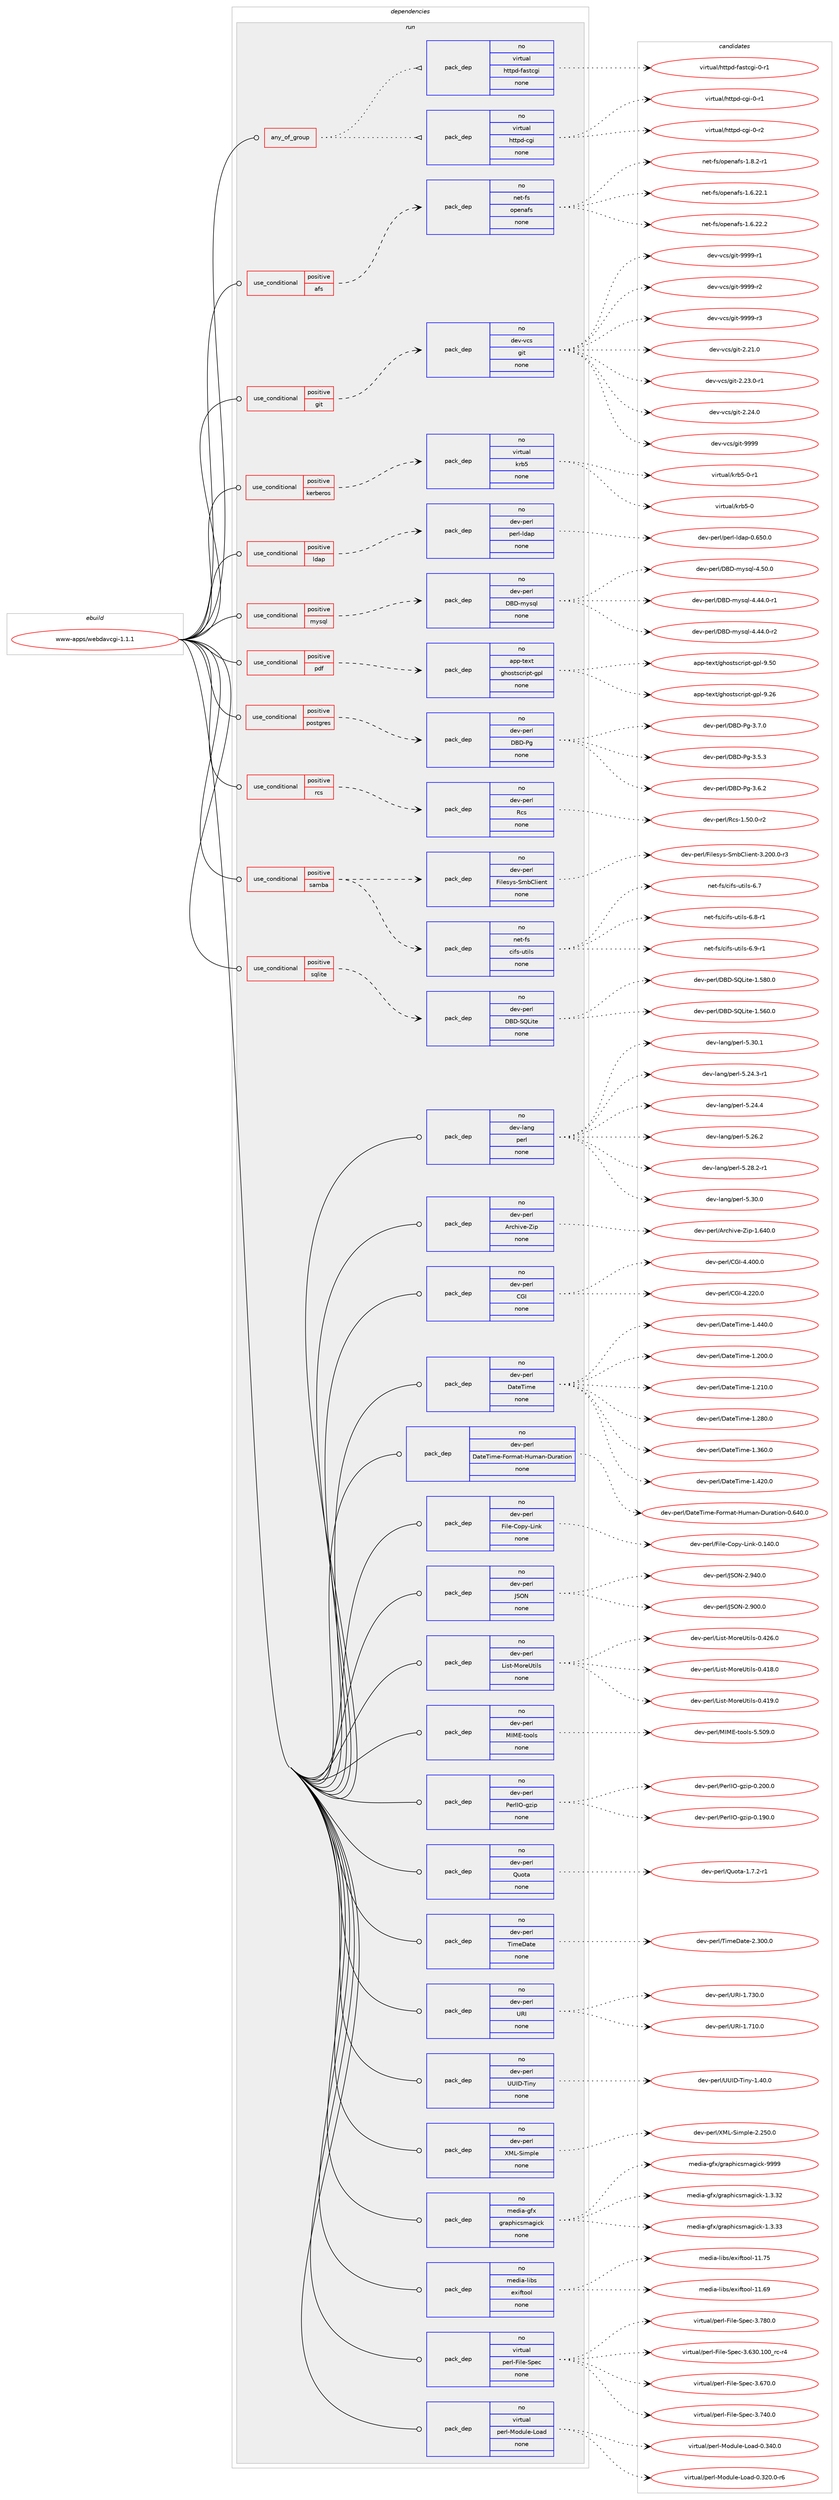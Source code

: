digraph prolog {

# *************
# Graph options
# *************

newrank=true;
concentrate=true;
compound=true;
graph [rankdir=LR,fontname=Helvetica,fontsize=10,ranksep=1.5];#, ranksep=2.5, nodesep=0.2];
edge  [arrowhead=vee];
node  [fontname=Helvetica,fontsize=10];

# **********
# The ebuild
# **********

subgraph cluster_leftcol {
color=gray;
rank=same;
label=<<i>ebuild</i>>;
id [label="www-apps/webdavcgi-1.1.1", color=red, width=4, href="../www-apps/webdavcgi-1.1.1.svg"];
}

# ****************
# The dependencies
# ****************

subgraph cluster_midcol {
color=gray;
label=<<i>dependencies</i>>;
subgraph cluster_compile {
fillcolor="#eeeeee";
style=filled;
label=<<i>compile</i>>;
}
subgraph cluster_compileandrun {
fillcolor="#eeeeee";
style=filled;
label=<<i>compile and run</i>>;
}
subgraph cluster_run {
fillcolor="#eeeeee";
style=filled;
label=<<i>run</i>>;
subgraph any15744 {
dependency906574 [label=<<TABLE BORDER="0" CELLBORDER="1" CELLSPACING="0" CELLPADDING="4"><TR><TD CELLPADDING="10">any_of_group</TD></TR></TABLE>>, shape=none, color=red];subgraph pack672969 {
dependency906575 [label=<<TABLE BORDER="0" CELLBORDER="1" CELLSPACING="0" CELLPADDING="4" WIDTH="220"><TR><TD ROWSPAN="6" CELLPADDING="30">pack_dep</TD></TR><TR><TD WIDTH="110">no</TD></TR><TR><TD>virtual</TD></TR><TR><TD>httpd-cgi</TD></TR><TR><TD>none</TD></TR><TR><TD></TD></TR></TABLE>>, shape=none, color=blue];
}
dependency906574:e -> dependency906575:w [weight=20,style="dotted",arrowhead="oinv"];
subgraph pack672970 {
dependency906576 [label=<<TABLE BORDER="0" CELLBORDER="1" CELLSPACING="0" CELLPADDING="4" WIDTH="220"><TR><TD ROWSPAN="6" CELLPADDING="30">pack_dep</TD></TR><TR><TD WIDTH="110">no</TD></TR><TR><TD>virtual</TD></TR><TR><TD>httpd-fastcgi</TD></TR><TR><TD>none</TD></TR><TR><TD></TD></TR></TABLE>>, shape=none, color=blue];
}
dependency906574:e -> dependency906576:w [weight=20,style="dotted",arrowhead="oinv"];
}
id:e -> dependency906574:w [weight=20,style="solid",arrowhead="odot"];
subgraph cond217293 {
dependency906577 [label=<<TABLE BORDER="0" CELLBORDER="1" CELLSPACING="0" CELLPADDING="4"><TR><TD ROWSPAN="3" CELLPADDING="10">use_conditional</TD></TR><TR><TD>positive</TD></TR><TR><TD>afs</TD></TR></TABLE>>, shape=none, color=red];
subgraph pack672971 {
dependency906578 [label=<<TABLE BORDER="0" CELLBORDER="1" CELLSPACING="0" CELLPADDING="4" WIDTH="220"><TR><TD ROWSPAN="6" CELLPADDING="30">pack_dep</TD></TR><TR><TD WIDTH="110">no</TD></TR><TR><TD>net-fs</TD></TR><TR><TD>openafs</TD></TR><TR><TD>none</TD></TR><TR><TD></TD></TR></TABLE>>, shape=none, color=blue];
}
dependency906577:e -> dependency906578:w [weight=20,style="dashed",arrowhead="vee"];
}
id:e -> dependency906577:w [weight=20,style="solid",arrowhead="odot"];
subgraph cond217294 {
dependency906579 [label=<<TABLE BORDER="0" CELLBORDER="1" CELLSPACING="0" CELLPADDING="4"><TR><TD ROWSPAN="3" CELLPADDING="10">use_conditional</TD></TR><TR><TD>positive</TD></TR><TR><TD>git</TD></TR></TABLE>>, shape=none, color=red];
subgraph pack672972 {
dependency906580 [label=<<TABLE BORDER="0" CELLBORDER="1" CELLSPACING="0" CELLPADDING="4" WIDTH="220"><TR><TD ROWSPAN="6" CELLPADDING="30">pack_dep</TD></TR><TR><TD WIDTH="110">no</TD></TR><TR><TD>dev-vcs</TD></TR><TR><TD>git</TD></TR><TR><TD>none</TD></TR><TR><TD></TD></TR></TABLE>>, shape=none, color=blue];
}
dependency906579:e -> dependency906580:w [weight=20,style="dashed",arrowhead="vee"];
}
id:e -> dependency906579:w [weight=20,style="solid",arrowhead="odot"];
subgraph cond217295 {
dependency906581 [label=<<TABLE BORDER="0" CELLBORDER="1" CELLSPACING="0" CELLPADDING="4"><TR><TD ROWSPAN="3" CELLPADDING="10">use_conditional</TD></TR><TR><TD>positive</TD></TR><TR><TD>kerberos</TD></TR></TABLE>>, shape=none, color=red];
subgraph pack672973 {
dependency906582 [label=<<TABLE BORDER="0" CELLBORDER="1" CELLSPACING="0" CELLPADDING="4" WIDTH="220"><TR><TD ROWSPAN="6" CELLPADDING="30">pack_dep</TD></TR><TR><TD WIDTH="110">no</TD></TR><TR><TD>virtual</TD></TR><TR><TD>krb5</TD></TR><TR><TD>none</TD></TR><TR><TD></TD></TR></TABLE>>, shape=none, color=blue];
}
dependency906581:e -> dependency906582:w [weight=20,style="dashed",arrowhead="vee"];
}
id:e -> dependency906581:w [weight=20,style="solid",arrowhead="odot"];
subgraph cond217296 {
dependency906583 [label=<<TABLE BORDER="0" CELLBORDER="1" CELLSPACING="0" CELLPADDING="4"><TR><TD ROWSPAN="3" CELLPADDING="10">use_conditional</TD></TR><TR><TD>positive</TD></TR><TR><TD>ldap</TD></TR></TABLE>>, shape=none, color=red];
subgraph pack672974 {
dependency906584 [label=<<TABLE BORDER="0" CELLBORDER="1" CELLSPACING="0" CELLPADDING="4" WIDTH="220"><TR><TD ROWSPAN="6" CELLPADDING="30">pack_dep</TD></TR><TR><TD WIDTH="110">no</TD></TR><TR><TD>dev-perl</TD></TR><TR><TD>perl-ldap</TD></TR><TR><TD>none</TD></TR><TR><TD></TD></TR></TABLE>>, shape=none, color=blue];
}
dependency906583:e -> dependency906584:w [weight=20,style="dashed",arrowhead="vee"];
}
id:e -> dependency906583:w [weight=20,style="solid",arrowhead="odot"];
subgraph cond217297 {
dependency906585 [label=<<TABLE BORDER="0" CELLBORDER="1" CELLSPACING="0" CELLPADDING="4"><TR><TD ROWSPAN="3" CELLPADDING="10">use_conditional</TD></TR><TR><TD>positive</TD></TR><TR><TD>mysql</TD></TR></TABLE>>, shape=none, color=red];
subgraph pack672975 {
dependency906586 [label=<<TABLE BORDER="0" CELLBORDER="1" CELLSPACING="0" CELLPADDING="4" WIDTH="220"><TR><TD ROWSPAN="6" CELLPADDING="30">pack_dep</TD></TR><TR><TD WIDTH="110">no</TD></TR><TR><TD>dev-perl</TD></TR><TR><TD>DBD-mysql</TD></TR><TR><TD>none</TD></TR><TR><TD></TD></TR></TABLE>>, shape=none, color=blue];
}
dependency906585:e -> dependency906586:w [weight=20,style="dashed",arrowhead="vee"];
}
id:e -> dependency906585:w [weight=20,style="solid",arrowhead="odot"];
subgraph cond217298 {
dependency906587 [label=<<TABLE BORDER="0" CELLBORDER="1" CELLSPACING="0" CELLPADDING="4"><TR><TD ROWSPAN="3" CELLPADDING="10">use_conditional</TD></TR><TR><TD>positive</TD></TR><TR><TD>pdf</TD></TR></TABLE>>, shape=none, color=red];
subgraph pack672976 {
dependency906588 [label=<<TABLE BORDER="0" CELLBORDER="1" CELLSPACING="0" CELLPADDING="4" WIDTH="220"><TR><TD ROWSPAN="6" CELLPADDING="30">pack_dep</TD></TR><TR><TD WIDTH="110">no</TD></TR><TR><TD>app-text</TD></TR><TR><TD>ghostscript-gpl</TD></TR><TR><TD>none</TD></TR><TR><TD></TD></TR></TABLE>>, shape=none, color=blue];
}
dependency906587:e -> dependency906588:w [weight=20,style="dashed",arrowhead="vee"];
}
id:e -> dependency906587:w [weight=20,style="solid",arrowhead="odot"];
subgraph cond217299 {
dependency906589 [label=<<TABLE BORDER="0" CELLBORDER="1" CELLSPACING="0" CELLPADDING="4"><TR><TD ROWSPAN="3" CELLPADDING="10">use_conditional</TD></TR><TR><TD>positive</TD></TR><TR><TD>postgres</TD></TR></TABLE>>, shape=none, color=red];
subgraph pack672977 {
dependency906590 [label=<<TABLE BORDER="0" CELLBORDER="1" CELLSPACING="0" CELLPADDING="4" WIDTH="220"><TR><TD ROWSPAN="6" CELLPADDING="30">pack_dep</TD></TR><TR><TD WIDTH="110">no</TD></TR><TR><TD>dev-perl</TD></TR><TR><TD>DBD-Pg</TD></TR><TR><TD>none</TD></TR><TR><TD></TD></TR></TABLE>>, shape=none, color=blue];
}
dependency906589:e -> dependency906590:w [weight=20,style="dashed",arrowhead="vee"];
}
id:e -> dependency906589:w [weight=20,style="solid",arrowhead="odot"];
subgraph cond217300 {
dependency906591 [label=<<TABLE BORDER="0" CELLBORDER="1" CELLSPACING="0" CELLPADDING="4"><TR><TD ROWSPAN="3" CELLPADDING="10">use_conditional</TD></TR><TR><TD>positive</TD></TR><TR><TD>rcs</TD></TR></TABLE>>, shape=none, color=red];
subgraph pack672978 {
dependency906592 [label=<<TABLE BORDER="0" CELLBORDER="1" CELLSPACING="0" CELLPADDING="4" WIDTH="220"><TR><TD ROWSPAN="6" CELLPADDING="30">pack_dep</TD></TR><TR><TD WIDTH="110">no</TD></TR><TR><TD>dev-perl</TD></TR><TR><TD>Rcs</TD></TR><TR><TD>none</TD></TR><TR><TD></TD></TR></TABLE>>, shape=none, color=blue];
}
dependency906591:e -> dependency906592:w [weight=20,style="dashed",arrowhead="vee"];
}
id:e -> dependency906591:w [weight=20,style="solid",arrowhead="odot"];
subgraph cond217301 {
dependency906593 [label=<<TABLE BORDER="0" CELLBORDER="1" CELLSPACING="0" CELLPADDING="4"><TR><TD ROWSPAN="3" CELLPADDING="10">use_conditional</TD></TR><TR><TD>positive</TD></TR><TR><TD>samba</TD></TR></TABLE>>, shape=none, color=red];
subgraph pack672979 {
dependency906594 [label=<<TABLE BORDER="0" CELLBORDER="1" CELLSPACING="0" CELLPADDING="4" WIDTH="220"><TR><TD ROWSPAN="6" CELLPADDING="30">pack_dep</TD></TR><TR><TD WIDTH="110">no</TD></TR><TR><TD>net-fs</TD></TR><TR><TD>cifs-utils</TD></TR><TR><TD>none</TD></TR><TR><TD></TD></TR></TABLE>>, shape=none, color=blue];
}
dependency906593:e -> dependency906594:w [weight=20,style="dashed",arrowhead="vee"];
subgraph pack672980 {
dependency906595 [label=<<TABLE BORDER="0" CELLBORDER="1" CELLSPACING="0" CELLPADDING="4" WIDTH="220"><TR><TD ROWSPAN="6" CELLPADDING="30">pack_dep</TD></TR><TR><TD WIDTH="110">no</TD></TR><TR><TD>dev-perl</TD></TR><TR><TD>Filesys-SmbClient</TD></TR><TR><TD>none</TD></TR><TR><TD></TD></TR></TABLE>>, shape=none, color=blue];
}
dependency906593:e -> dependency906595:w [weight=20,style="dashed",arrowhead="vee"];
}
id:e -> dependency906593:w [weight=20,style="solid",arrowhead="odot"];
subgraph cond217302 {
dependency906596 [label=<<TABLE BORDER="0" CELLBORDER="1" CELLSPACING="0" CELLPADDING="4"><TR><TD ROWSPAN="3" CELLPADDING="10">use_conditional</TD></TR><TR><TD>positive</TD></TR><TR><TD>sqlite</TD></TR></TABLE>>, shape=none, color=red];
subgraph pack672981 {
dependency906597 [label=<<TABLE BORDER="0" CELLBORDER="1" CELLSPACING="0" CELLPADDING="4" WIDTH="220"><TR><TD ROWSPAN="6" CELLPADDING="30">pack_dep</TD></TR><TR><TD WIDTH="110">no</TD></TR><TR><TD>dev-perl</TD></TR><TR><TD>DBD-SQLite</TD></TR><TR><TD>none</TD></TR><TR><TD></TD></TR></TABLE>>, shape=none, color=blue];
}
dependency906596:e -> dependency906597:w [weight=20,style="dashed",arrowhead="vee"];
}
id:e -> dependency906596:w [weight=20,style="solid",arrowhead="odot"];
subgraph pack672982 {
dependency906598 [label=<<TABLE BORDER="0" CELLBORDER="1" CELLSPACING="0" CELLPADDING="4" WIDTH="220"><TR><TD ROWSPAN="6" CELLPADDING="30">pack_dep</TD></TR><TR><TD WIDTH="110">no</TD></TR><TR><TD>dev-lang</TD></TR><TR><TD>perl</TD></TR><TR><TD>none</TD></TR><TR><TD></TD></TR></TABLE>>, shape=none, color=blue];
}
id:e -> dependency906598:w [weight=20,style="solid",arrowhead="odot"];
subgraph pack672983 {
dependency906599 [label=<<TABLE BORDER="0" CELLBORDER="1" CELLSPACING="0" CELLPADDING="4" WIDTH="220"><TR><TD ROWSPAN="6" CELLPADDING="30">pack_dep</TD></TR><TR><TD WIDTH="110">no</TD></TR><TR><TD>dev-perl</TD></TR><TR><TD>Archive-Zip</TD></TR><TR><TD>none</TD></TR><TR><TD></TD></TR></TABLE>>, shape=none, color=blue];
}
id:e -> dependency906599:w [weight=20,style="solid",arrowhead="odot"];
subgraph pack672984 {
dependency906600 [label=<<TABLE BORDER="0" CELLBORDER="1" CELLSPACING="0" CELLPADDING="4" WIDTH="220"><TR><TD ROWSPAN="6" CELLPADDING="30">pack_dep</TD></TR><TR><TD WIDTH="110">no</TD></TR><TR><TD>dev-perl</TD></TR><TR><TD>CGI</TD></TR><TR><TD>none</TD></TR><TR><TD></TD></TR></TABLE>>, shape=none, color=blue];
}
id:e -> dependency906600:w [weight=20,style="solid",arrowhead="odot"];
subgraph pack672985 {
dependency906601 [label=<<TABLE BORDER="0" CELLBORDER="1" CELLSPACING="0" CELLPADDING="4" WIDTH="220"><TR><TD ROWSPAN="6" CELLPADDING="30">pack_dep</TD></TR><TR><TD WIDTH="110">no</TD></TR><TR><TD>dev-perl</TD></TR><TR><TD>DateTime</TD></TR><TR><TD>none</TD></TR><TR><TD></TD></TR></TABLE>>, shape=none, color=blue];
}
id:e -> dependency906601:w [weight=20,style="solid",arrowhead="odot"];
subgraph pack672986 {
dependency906602 [label=<<TABLE BORDER="0" CELLBORDER="1" CELLSPACING="0" CELLPADDING="4" WIDTH="220"><TR><TD ROWSPAN="6" CELLPADDING="30">pack_dep</TD></TR><TR><TD WIDTH="110">no</TD></TR><TR><TD>dev-perl</TD></TR><TR><TD>DateTime-Format-Human-Duration</TD></TR><TR><TD>none</TD></TR><TR><TD></TD></TR></TABLE>>, shape=none, color=blue];
}
id:e -> dependency906602:w [weight=20,style="solid",arrowhead="odot"];
subgraph pack672987 {
dependency906603 [label=<<TABLE BORDER="0" CELLBORDER="1" CELLSPACING="0" CELLPADDING="4" WIDTH="220"><TR><TD ROWSPAN="6" CELLPADDING="30">pack_dep</TD></TR><TR><TD WIDTH="110">no</TD></TR><TR><TD>dev-perl</TD></TR><TR><TD>File-Copy-Link</TD></TR><TR><TD>none</TD></TR><TR><TD></TD></TR></TABLE>>, shape=none, color=blue];
}
id:e -> dependency906603:w [weight=20,style="solid",arrowhead="odot"];
subgraph pack672988 {
dependency906604 [label=<<TABLE BORDER="0" CELLBORDER="1" CELLSPACING="0" CELLPADDING="4" WIDTH="220"><TR><TD ROWSPAN="6" CELLPADDING="30">pack_dep</TD></TR><TR><TD WIDTH="110">no</TD></TR><TR><TD>dev-perl</TD></TR><TR><TD>JSON</TD></TR><TR><TD>none</TD></TR><TR><TD></TD></TR></TABLE>>, shape=none, color=blue];
}
id:e -> dependency906604:w [weight=20,style="solid",arrowhead="odot"];
subgraph pack672989 {
dependency906605 [label=<<TABLE BORDER="0" CELLBORDER="1" CELLSPACING="0" CELLPADDING="4" WIDTH="220"><TR><TD ROWSPAN="6" CELLPADDING="30">pack_dep</TD></TR><TR><TD WIDTH="110">no</TD></TR><TR><TD>dev-perl</TD></TR><TR><TD>List-MoreUtils</TD></TR><TR><TD>none</TD></TR><TR><TD></TD></TR></TABLE>>, shape=none, color=blue];
}
id:e -> dependency906605:w [weight=20,style="solid",arrowhead="odot"];
subgraph pack672990 {
dependency906606 [label=<<TABLE BORDER="0" CELLBORDER="1" CELLSPACING="0" CELLPADDING="4" WIDTH="220"><TR><TD ROWSPAN="6" CELLPADDING="30">pack_dep</TD></TR><TR><TD WIDTH="110">no</TD></TR><TR><TD>dev-perl</TD></TR><TR><TD>MIME-tools</TD></TR><TR><TD>none</TD></TR><TR><TD></TD></TR></TABLE>>, shape=none, color=blue];
}
id:e -> dependency906606:w [weight=20,style="solid",arrowhead="odot"];
subgraph pack672991 {
dependency906607 [label=<<TABLE BORDER="0" CELLBORDER="1" CELLSPACING="0" CELLPADDING="4" WIDTH="220"><TR><TD ROWSPAN="6" CELLPADDING="30">pack_dep</TD></TR><TR><TD WIDTH="110">no</TD></TR><TR><TD>dev-perl</TD></TR><TR><TD>PerlIO-gzip</TD></TR><TR><TD>none</TD></TR><TR><TD></TD></TR></TABLE>>, shape=none, color=blue];
}
id:e -> dependency906607:w [weight=20,style="solid",arrowhead="odot"];
subgraph pack672992 {
dependency906608 [label=<<TABLE BORDER="0" CELLBORDER="1" CELLSPACING="0" CELLPADDING="4" WIDTH="220"><TR><TD ROWSPAN="6" CELLPADDING="30">pack_dep</TD></TR><TR><TD WIDTH="110">no</TD></TR><TR><TD>dev-perl</TD></TR><TR><TD>Quota</TD></TR><TR><TD>none</TD></TR><TR><TD></TD></TR></TABLE>>, shape=none, color=blue];
}
id:e -> dependency906608:w [weight=20,style="solid",arrowhead="odot"];
subgraph pack672993 {
dependency906609 [label=<<TABLE BORDER="0" CELLBORDER="1" CELLSPACING="0" CELLPADDING="4" WIDTH="220"><TR><TD ROWSPAN="6" CELLPADDING="30">pack_dep</TD></TR><TR><TD WIDTH="110">no</TD></TR><TR><TD>dev-perl</TD></TR><TR><TD>TimeDate</TD></TR><TR><TD>none</TD></TR><TR><TD></TD></TR></TABLE>>, shape=none, color=blue];
}
id:e -> dependency906609:w [weight=20,style="solid",arrowhead="odot"];
subgraph pack672994 {
dependency906610 [label=<<TABLE BORDER="0" CELLBORDER="1" CELLSPACING="0" CELLPADDING="4" WIDTH="220"><TR><TD ROWSPAN="6" CELLPADDING="30">pack_dep</TD></TR><TR><TD WIDTH="110">no</TD></TR><TR><TD>dev-perl</TD></TR><TR><TD>URI</TD></TR><TR><TD>none</TD></TR><TR><TD></TD></TR></TABLE>>, shape=none, color=blue];
}
id:e -> dependency906610:w [weight=20,style="solid",arrowhead="odot"];
subgraph pack672995 {
dependency906611 [label=<<TABLE BORDER="0" CELLBORDER="1" CELLSPACING="0" CELLPADDING="4" WIDTH="220"><TR><TD ROWSPAN="6" CELLPADDING="30">pack_dep</TD></TR><TR><TD WIDTH="110">no</TD></TR><TR><TD>dev-perl</TD></TR><TR><TD>UUID-Tiny</TD></TR><TR><TD>none</TD></TR><TR><TD></TD></TR></TABLE>>, shape=none, color=blue];
}
id:e -> dependency906611:w [weight=20,style="solid",arrowhead="odot"];
subgraph pack672996 {
dependency906612 [label=<<TABLE BORDER="0" CELLBORDER="1" CELLSPACING="0" CELLPADDING="4" WIDTH="220"><TR><TD ROWSPAN="6" CELLPADDING="30">pack_dep</TD></TR><TR><TD WIDTH="110">no</TD></TR><TR><TD>dev-perl</TD></TR><TR><TD>XML-Simple</TD></TR><TR><TD>none</TD></TR><TR><TD></TD></TR></TABLE>>, shape=none, color=blue];
}
id:e -> dependency906612:w [weight=20,style="solid",arrowhead="odot"];
subgraph pack672997 {
dependency906613 [label=<<TABLE BORDER="0" CELLBORDER="1" CELLSPACING="0" CELLPADDING="4" WIDTH="220"><TR><TD ROWSPAN="6" CELLPADDING="30">pack_dep</TD></TR><TR><TD WIDTH="110">no</TD></TR><TR><TD>media-gfx</TD></TR><TR><TD>graphicsmagick</TD></TR><TR><TD>none</TD></TR><TR><TD></TD></TR></TABLE>>, shape=none, color=blue];
}
id:e -> dependency906613:w [weight=20,style="solid",arrowhead="odot"];
subgraph pack672998 {
dependency906614 [label=<<TABLE BORDER="0" CELLBORDER="1" CELLSPACING="0" CELLPADDING="4" WIDTH="220"><TR><TD ROWSPAN="6" CELLPADDING="30">pack_dep</TD></TR><TR><TD WIDTH="110">no</TD></TR><TR><TD>media-libs</TD></TR><TR><TD>exiftool</TD></TR><TR><TD>none</TD></TR><TR><TD></TD></TR></TABLE>>, shape=none, color=blue];
}
id:e -> dependency906614:w [weight=20,style="solid",arrowhead="odot"];
subgraph pack672999 {
dependency906615 [label=<<TABLE BORDER="0" CELLBORDER="1" CELLSPACING="0" CELLPADDING="4" WIDTH="220"><TR><TD ROWSPAN="6" CELLPADDING="30">pack_dep</TD></TR><TR><TD WIDTH="110">no</TD></TR><TR><TD>virtual</TD></TR><TR><TD>perl-File-Spec</TD></TR><TR><TD>none</TD></TR><TR><TD></TD></TR></TABLE>>, shape=none, color=blue];
}
id:e -> dependency906615:w [weight=20,style="solid",arrowhead="odot"];
subgraph pack673000 {
dependency906616 [label=<<TABLE BORDER="0" CELLBORDER="1" CELLSPACING="0" CELLPADDING="4" WIDTH="220"><TR><TD ROWSPAN="6" CELLPADDING="30">pack_dep</TD></TR><TR><TD WIDTH="110">no</TD></TR><TR><TD>virtual</TD></TR><TR><TD>perl-Module-Load</TD></TR><TR><TD>none</TD></TR><TR><TD></TD></TR></TABLE>>, shape=none, color=blue];
}
id:e -> dependency906616:w [weight=20,style="solid",arrowhead="odot"];
}
}

# **************
# The candidates
# **************

subgraph cluster_choices {
rank=same;
color=gray;
label=<<i>candidates</i>>;

subgraph choice672969 {
color=black;
nodesep=1;
choice1181051141161179710847104116116112100459910310545484511449 [label="virtual/httpd-cgi-0-r1", color=red, width=4,href="../virtual/httpd-cgi-0-r1.svg"];
choice1181051141161179710847104116116112100459910310545484511450 [label="virtual/httpd-cgi-0-r2", color=red, width=4,href="../virtual/httpd-cgi-0-r2.svg"];
dependency906575:e -> choice1181051141161179710847104116116112100459910310545484511449:w [style=dotted,weight="100"];
dependency906575:e -> choice1181051141161179710847104116116112100459910310545484511450:w [style=dotted,weight="100"];
}
subgraph choice672970 {
color=black;
nodesep=1;
choice118105114116117971084710411611611210045102971151169910310545484511449 [label="virtual/httpd-fastcgi-0-r1", color=red, width=4,href="../virtual/httpd-fastcgi-0-r1.svg"];
dependency906576:e -> choice118105114116117971084710411611611210045102971151169910310545484511449:w [style=dotted,weight="100"];
}
subgraph choice672971 {
color=black;
nodesep=1;
choice110101116451021154711111210111097102115454946544650504649 [label="net-fs/openafs-1.6.22.1", color=red, width=4,href="../net-fs/openafs-1.6.22.1.svg"];
choice110101116451021154711111210111097102115454946544650504650 [label="net-fs/openafs-1.6.22.2", color=red, width=4,href="../net-fs/openafs-1.6.22.2.svg"];
choice1101011164510211547111112101110971021154549465646504511449 [label="net-fs/openafs-1.8.2-r1", color=red, width=4,href="../net-fs/openafs-1.8.2-r1.svg"];
dependency906578:e -> choice110101116451021154711111210111097102115454946544650504649:w [style=dotted,weight="100"];
dependency906578:e -> choice110101116451021154711111210111097102115454946544650504650:w [style=dotted,weight="100"];
dependency906578:e -> choice1101011164510211547111112101110971021154549465646504511449:w [style=dotted,weight="100"];
}
subgraph choice672972 {
color=black;
nodesep=1;
choice10010111845118991154710310511645504650494648 [label="dev-vcs/git-2.21.0", color=red, width=4,href="../dev-vcs/git-2.21.0.svg"];
choice100101118451189911547103105116455046505146484511449 [label="dev-vcs/git-2.23.0-r1", color=red, width=4,href="../dev-vcs/git-2.23.0-r1.svg"];
choice10010111845118991154710310511645504650524648 [label="dev-vcs/git-2.24.0", color=red, width=4,href="../dev-vcs/git-2.24.0.svg"];
choice1001011184511899115471031051164557575757 [label="dev-vcs/git-9999", color=red, width=4,href="../dev-vcs/git-9999.svg"];
choice10010111845118991154710310511645575757574511449 [label="dev-vcs/git-9999-r1", color=red, width=4,href="../dev-vcs/git-9999-r1.svg"];
choice10010111845118991154710310511645575757574511450 [label="dev-vcs/git-9999-r2", color=red, width=4,href="../dev-vcs/git-9999-r2.svg"];
choice10010111845118991154710310511645575757574511451 [label="dev-vcs/git-9999-r3", color=red, width=4,href="../dev-vcs/git-9999-r3.svg"];
dependency906580:e -> choice10010111845118991154710310511645504650494648:w [style=dotted,weight="100"];
dependency906580:e -> choice100101118451189911547103105116455046505146484511449:w [style=dotted,weight="100"];
dependency906580:e -> choice10010111845118991154710310511645504650524648:w [style=dotted,weight="100"];
dependency906580:e -> choice1001011184511899115471031051164557575757:w [style=dotted,weight="100"];
dependency906580:e -> choice10010111845118991154710310511645575757574511449:w [style=dotted,weight="100"];
dependency906580:e -> choice10010111845118991154710310511645575757574511450:w [style=dotted,weight="100"];
dependency906580:e -> choice10010111845118991154710310511645575757574511451:w [style=dotted,weight="100"];
}
subgraph choice672973 {
color=black;
nodesep=1;
choice118105114116117971084710711498534548 [label="virtual/krb5-0", color=red, width=4,href="../virtual/krb5-0.svg"];
choice1181051141161179710847107114985345484511449 [label="virtual/krb5-0-r1", color=red, width=4,href="../virtual/krb5-0-r1.svg"];
dependency906582:e -> choice118105114116117971084710711498534548:w [style=dotted,weight="100"];
dependency906582:e -> choice1181051141161179710847107114985345484511449:w [style=dotted,weight="100"];
}
subgraph choice672974 {
color=black;
nodesep=1;
choice100101118451121011141084711210111410845108100971124548465453484648 [label="dev-perl/perl-ldap-0.650.0", color=red, width=4,href="../dev-perl/perl-ldap-0.650.0.svg"];
dependency906584:e -> choice100101118451121011141084711210111410845108100971124548465453484648:w [style=dotted,weight="100"];
}
subgraph choice672975 {
color=black;
nodesep=1;
choice100101118451121011141084768666845109121115113108455246525246484511449 [label="dev-perl/DBD-mysql-4.44.0-r1", color=red, width=4,href="../dev-perl/DBD-mysql-4.44.0-r1.svg"];
choice100101118451121011141084768666845109121115113108455246525246484511450 [label="dev-perl/DBD-mysql-4.44.0-r2", color=red, width=4,href="../dev-perl/DBD-mysql-4.44.0-r2.svg"];
choice10010111845112101114108476866684510912111511310845524653484648 [label="dev-perl/DBD-mysql-4.50.0", color=red, width=4,href="../dev-perl/DBD-mysql-4.50.0.svg"];
dependency906586:e -> choice100101118451121011141084768666845109121115113108455246525246484511449:w [style=dotted,weight="100"];
dependency906586:e -> choice100101118451121011141084768666845109121115113108455246525246484511450:w [style=dotted,weight="100"];
dependency906586:e -> choice10010111845112101114108476866684510912111511310845524653484648:w [style=dotted,weight="100"];
}
subgraph choice672976 {
color=black;
nodesep=1;
choice97112112451161011201164710310411111511611599114105112116451031121084557465054 [label="app-text/ghostscript-gpl-9.26", color=red, width=4,href="../app-text/ghostscript-gpl-9.26.svg"];
choice97112112451161011201164710310411111511611599114105112116451031121084557465348 [label="app-text/ghostscript-gpl-9.50", color=red, width=4,href="../app-text/ghostscript-gpl-9.50.svg"];
dependency906588:e -> choice97112112451161011201164710310411111511611599114105112116451031121084557465054:w [style=dotted,weight="100"];
dependency906588:e -> choice97112112451161011201164710310411111511611599114105112116451031121084557465348:w [style=dotted,weight="100"];
}
subgraph choice672977 {
color=black;
nodesep=1;
choice10010111845112101114108476866684580103455146534651 [label="dev-perl/DBD-Pg-3.5.3", color=red, width=4,href="../dev-perl/DBD-Pg-3.5.3.svg"];
choice10010111845112101114108476866684580103455146544650 [label="dev-perl/DBD-Pg-3.6.2", color=red, width=4,href="../dev-perl/DBD-Pg-3.6.2.svg"];
choice10010111845112101114108476866684580103455146554648 [label="dev-perl/DBD-Pg-3.7.0", color=red, width=4,href="../dev-perl/DBD-Pg-3.7.0.svg"];
dependency906590:e -> choice10010111845112101114108476866684580103455146534651:w [style=dotted,weight="100"];
dependency906590:e -> choice10010111845112101114108476866684580103455146544650:w [style=dotted,weight="100"];
dependency906590:e -> choice10010111845112101114108476866684580103455146554648:w [style=dotted,weight="100"];
}
subgraph choice672978 {
color=black;
nodesep=1;
choice10010111845112101114108478299115454946534846484511450 [label="dev-perl/Rcs-1.50.0-r2", color=red, width=4,href="../dev-perl/Rcs-1.50.0-r2.svg"];
dependency906592:e -> choice10010111845112101114108478299115454946534846484511450:w [style=dotted,weight="100"];
}
subgraph choice672979 {
color=black;
nodesep=1;
choice1101011164510211547991051021154511711610510811545544655 [label="net-fs/cifs-utils-6.7", color=red, width=4,href="../net-fs/cifs-utils-6.7.svg"];
choice11010111645102115479910510211545117116105108115455446564511449 [label="net-fs/cifs-utils-6.8-r1", color=red, width=4,href="../net-fs/cifs-utils-6.8-r1.svg"];
choice11010111645102115479910510211545117116105108115455446574511449 [label="net-fs/cifs-utils-6.9-r1", color=red, width=4,href="../net-fs/cifs-utils-6.9-r1.svg"];
dependency906594:e -> choice1101011164510211547991051021154511711610510811545544655:w [style=dotted,weight="100"];
dependency906594:e -> choice11010111645102115479910510211545117116105108115455446564511449:w [style=dotted,weight="100"];
dependency906594:e -> choice11010111645102115479910510211545117116105108115455446574511449:w [style=dotted,weight="100"];
}
subgraph choice672980 {
color=black;
nodesep=1;
choice1001011184511210111410847701051081011151211154583109986710810510111011645514650484846484511451 [label="dev-perl/Filesys-SmbClient-3.200.0-r3", color=red, width=4,href="../dev-perl/Filesys-SmbClient-3.200.0-r3.svg"];
dependency906595:e -> choice1001011184511210111410847701051081011151211154583109986710810510111011645514650484846484511451:w [style=dotted,weight="100"];
}
subgraph choice672981 {
color=black;
nodesep=1;
choice1001011184511210111410847686668458381761051161014549465354484648 [label="dev-perl/DBD-SQLite-1.560.0", color=red, width=4,href="../dev-perl/DBD-SQLite-1.560.0.svg"];
choice1001011184511210111410847686668458381761051161014549465356484648 [label="dev-perl/DBD-SQLite-1.580.0", color=red, width=4,href="../dev-perl/DBD-SQLite-1.580.0.svg"];
dependency906597:e -> choice1001011184511210111410847686668458381761051161014549465354484648:w [style=dotted,weight="100"];
dependency906597:e -> choice1001011184511210111410847686668458381761051161014549465356484648:w [style=dotted,weight="100"];
}
subgraph choice672982 {
color=black;
nodesep=1;
choice100101118451089711010347112101114108455346505246514511449 [label="dev-lang/perl-5.24.3-r1", color=red, width=4,href="../dev-lang/perl-5.24.3-r1.svg"];
choice10010111845108971101034711210111410845534650524652 [label="dev-lang/perl-5.24.4", color=red, width=4,href="../dev-lang/perl-5.24.4.svg"];
choice10010111845108971101034711210111410845534650544650 [label="dev-lang/perl-5.26.2", color=red, width=4,href="../dev-lang/perl-5.26.2.svg"];
choice100101118451089711010347112101114108455346505646504511449 [label="dev-lang/perl-5.28.2-r1", color=red, width=4,href="../dev-lang/perl-5.28.2-r1.svg"];
choice10010111845108971101034711210111410845534651484648 [label="dev-lang/perl-5.30.0", color=red, width=4,href="../dev-lang/perl-5.30.0.svg"];
choice10010111845108971101034711210111410845534651484649 [label="dev-lang/perl-5.30.1", color=red, width=4,href="../dev-lang/perl-5.30.1.svg"];
dependency906598:e -> choice100101118451089711010347112101114108455346505246514511449:w [style=dotted,weight="100"];
dependency906598:e -> choice10010111845108971101034711210111410845534650524652:w [style=dotted,weight="100"];
dependency906598:e -> choice10010111845108971101034711210111410845534650544650:w [style=dotted,weight="100"];
dependency906598:e -> choice100101118451089711010347112101114108455346505646504511449:w [style=dotted,weight="100"];
dependency906598:e -> choice10010111845108971101034711210111410845534651484648:w [style=dotted,weight="100"];
dependency906598:e -> choice10010111845108971101034711210111410845534651484649:w [style=dotted,weight="100"];
}
subgraph choice672983 {
color=black;
nodesep=1;
choice1001011184511210111410847651149910410511810145901051124549465452484648 [label="dev-perl/Archive-Zip-1.640.0", color=red, width=4,href="../dev-perl/Archive-Zip-1.640.0.svg"];
dependency906599:e -> choice1001011184511210111410847651149910410511810145901051124549465452484648:w [style=dotted,weight="100"];
}
subgraph choice672984 {
color=black;
nodesep=1;
choice10010111845112101114108476771734552465050484648 [label="dev-perl/CGI-4.220.0", color=red, width=4,href="../dev-perl/CGI-4.220.0.svg"];
choice10010111845112101114108476771734552465248484648 [label="dev-perl/CGI-4.400.0", color=red, width=4,href="../dev-perl/CGI-4.400.0.svg"];
dependency906600:e -> choice10010111845112101114108476771734552465050484648:w [style=dotted,weight="100"];
dependency906600:e -> choice10010111845112101114108476771734552465248484648:w [style=dotted,weight="100"];
}
subgraph choice672985 {
color=black;
nodesep=1;
choice10010111845112101114108476897116101841051091014549465048484648 [label="dev-perl/DateTime-1.200.0", color=red, width=4,href="../dev-perl/DateTime-1.200.0.svg"];
choice10010111845112101114108476897116101841051091014549465049484648 [label="dev-perl/DateTime-1.210.0", color=red, width=4,href="../dev-perl/DateTime-1.210.0.svg"];
choice10010111845112101114108476897116101841051091014549465056484648 [label="dev-perl/DateTime-1.280.0", color=red, width=4,href="../dev-perl/DateTime-1.280.0.svg"];
choice10010111845112101114108476897116101841051091014549465154484648 [label="dev-perl/DateTime-1.360.0", color=red, width=4,href="../dev-perl/DateTime-1.360.0.svg"];
choice10010111845112101114108476897116101841051091014549465250484648 [label="dev-perl/DateTime-1.420.0", color=red, width=4,href="../dev-perl/DateTime-1.420.0.svg"];
choice10010111845112101114108476897116101841051091014549465252484648 [label="dev-perl/DateTime-1.440.0", color=red, width=4,href="../dev-perl/DateTime-1.440.0.svg"];
dependency906601:e -> choice10010111845112101114108476897116101841051091014549465048484648:w [style=dotted,weight="100"];
dependency906601:e -> choice10010111845112101114108476897116101841051091014549465049484648:w [style=dotted,weight="100"];
dependency906601:e -> choice10010111845112101114108476897116101841051091014549465056484648:w [style=dotted,weight="100"];
dependency906601:e -> choice10010111845112101114108476897116101841051091014549465154484648:w [style=dotted,weight="100"];
dependency906601:e -> choice10010111845112101114108476897116101841051091014549465250484648:w [style=dotted,weight="100"];
dependency906601:e -> choice10010111845112101114108476897116101841051091014549465252484648:w [style=dotted,weight="100"];
}
subgraph choice672986 {
color=black;
nodesep=1;
choice10010111845112101114108476897116101841051091014570111114109971164572117109971104568117114971161051111104548465452484648 [label="dev-perl/DateTime-Format-Human-Duration-0.640.0", color=red, width=4,href="../dev-perl/DateTime-Format-Human-Duration-0.640.0.svg"];
dependency906602:e -> choice10010111845112101114108476897116101841051091014570111114109971164572117109971104568117114971161051111104548465452484648:w [style=dotted,weight="100"];
}
subgraph choice672987 {
color=black;
nodesep=1;
choice100101118451121011141084770105108101456711111212145761051101074548464952484648 [label="dev-perl/File-Copy-Link-0.140.0", color=red, width=4,href="../dev-perl/File-Copy-Link-0.140.0.svg"];
dependency906603:e -> choice100101118451121011141084770105108101456711111212145761051101074548464952484648:w [style=dotted,weight="100"];
}
subgraph choice672988 {
color=black;
nodesep=1;
choice1001011184511210111410847748379784550465748484648 [label="dev-perl/JSON-2.900.0", color=red, width=4,href="../dev-perl/JSON-2.900.0.svg"];
choice1001011184511210111410847748379784550465752484648 [label="dev-perl/JSON-2.940.0", color=red, width=4,href="../dev-perl/JSON-2.940.0.svg"];
dependency906604:e -> choice1001011184511210111410847748379784550465748484648:w [style=dotted,weight="100"];
dependency906604:e -> choice1001011184511210111410847748379784550465752484648:w [style=dotted,weight="100"];
}
subgraph choice672989 {
color=black;
nodesep=1;
choice1001011184511210111410847761051151164577111114101851161051081154548465249564648 [label="dev-perl/List-MoreUtils-0.418.0", color=red, width=4,href="../dev-perl/List-MoreUtils-0.418.0.svg"];
choice1001011184511210111410847761051151164577111114101851161051081154548465249574648 [label="dev-perl/List-MoreUtils-0.419.0", color=red, width=4,href="../dev-perl/List-MoreUtils-0.419.0.svg"];
choice1001011184511210111410847761051151164577111114101851161051081154548465250544648 [label="dev-perl/List-MoreUtils-0.426.0", color=red, width=4,href="../dev-perl/List-MoreUtils-0.426.0.svg"];
dependency906605:e -> choice1001011184511210111410847761051151164577111114101851161051081154548465249564648:w [style=dotted,weight="100"];
dependency906605:e -> choice1001011184511210111410847761051151164577111114101851161051081154548465249574648:w [style=dotted,weight="100"];
dependency906605:e -> choice1001011184511210111410847761051151164577111114101851161051081154548465250544648:w [style=dotted,weight="100"];
}
subgraph choice672990 {
color=black;
nodesep=1;
choice100101118451121011141084777737769451161111111081154553465348574648 [label="dev-perl/MIME-tools-5.509.0", color=red, width=4,href="../dev-perl/MIME-tools-5.509.0.svg"];
dependency906606:e -> choice100101118451121011141084777737769451161111111081154553465348574648:w [style=dotted,weight="100"];
}
subgraph choice672991 {
color=black;
nodesep=1;
choice1001011184511210111410847801011141087379451031221051124548464957484648 [label="dev-perl/PerlIO-gzip-0.190.0", color=red, width=4,href="../dev-perl/PerlIO-gzip-0.190.0.svg"];
choice1001011184511210111410847801011141087379451031221051124548465048484648 [label="dev-perl/PerlIO-gzip-0.200.0", color=red, width=4,href="../dev-perl/PerlIO-gzip-0.200.0.svg"];
dependency906607:e -> choice1001011184511210111410847801011141087379451031221051124548464957484648:w [style=dotted,weight="100"];
dependency906607:e -> choice1001011184511210111410847801011141087379451031221051124548465048484648:w [style=dotted,weight="100"];
}
subgraph choice672992 {
color=black;
nodesep=1;
choice100101118451121011141084781117111116974549465546504511449 [label="dev-perl/Quota-1.7.2-r1", color=red, width=4,href="../dev-perl/Quota-1.7.2-r1.svg"];
dependency906608:e -> choice100101118451121011141084781117111116974549465546504511449:w [style=dotted,weight="100"];
}
subgraph choice672993 {
color=black;
nodesep=1;
choice10010111845112101114108478410510910168971161014550465148484648 [label="dev-perl/TimeDate-2.300.0", color=red, width=4,href="../dev-perl/TimeDate-2.300.0.svg"];
dependency906609:e -> choice10010111845112101114108478410510910168971161014550465148484648:w [style=dotted,weight="100"];
}
subgraph choice672994 {
color=black;
nodesep=1;
choice10010111845112101114108478582734549465549484648 [label="dev-perl/URI-1.710.0", color=red, width=4,href="../dev-perl/URI-1.710.0.svg"];
choice10010111845112101114108478582734549465551484648 [label="dev-perl/URI-1.730.0", color=red, width=4,href="../dev-perl/URI-1.730.0.svg"];
dependency906610:e -> choice10010111845112101114108478582734549465549484648:w [style=dotted,weight="100"];
dependency906610:e -> choice10010111845112101114108478582734549465551484648:w [style=dotted,weight="100"];
}
subgraph choice672995 {
color=black;
nodesep=1;
choice100101118451121011141084785857368458410511012145494652484648 [label="dev-perl/UUID-Tiny-1.40.0", color=red, width=4,href="../dev-perl/UUID-Tiny-1.40.0.svg"];
dependency906611:e -> choice100101118451121011141084785857368458410511012145494652484648:w [style=dotted,weight="100"];
}
subgraph choice672996 {
color=black;
nodesep=1;
choice100101118451121011141084788777645831051091121081014550465053484648 [label="dev-perl/XML-Simple-2.250.0", color=red, width=4,href="../dev-perl/XML-Simple-2.250.0.svg"];
dependency906612:e -> choice100101118451121011141084788777645831051091121081014550465053484648:w [style=dotted,weight="100"];
}
subgraph choice672997 {
color=black;
nodesep=1;
choice1091011001059745103102120471031149711210410599115109971031059910745494651465150 [label="media-gfx/graphicsmagick-1.3.32", color=red, width=4,href="../media-gfx/graphicsmagick-1.3.32.svg"];
choice1091011001059745103102120471031149711210410599115109971031059910745494651465151 [label="media-gfx/graphicsmagick-1.3.33", color=red, width=4,href="../media-gfx/graphicsmagick-1.3.33.svg"];
choice109101100105974510310212047103114971121041059911510997103105991074557575757 [label="media-gfx/graphicsmagick-9999", color=red, width=4,href="../media-gfx/graphicsmagick-9999.svg"];
dependency906613:e -> choice1091011001059745103102120471031149711210410599115109971031059910745494651465150:w [style=dotted,weight="100"];
dependency906613:e -> choice1091011001059745103102120471031149711210410599115109971031059910745494651465151:w [style=dotted,weight="100"];
dependency906613:e -> choice109101100105974510310212047103114971121041059911510997103105991074557575757:w [style=dotted,weight="100"];
}
subgraph choice672998 {
color=black;
nodesep=1;
choice10910110010597451081059811547101120105102116111111108454949465457 [label="media-libs/exiftool-11.69", color=red, width=4,href="../media-libs/exiftool-11.69.svg"];
choice10910110010597451081059811547101120105102116111111108454949465553 [label="media-libs/exiftool-11.75", color=red, width=4,href="../media-libs/exiftool-11.75.svg"];
dependency906614:e -> choice10910110010597451081059811547101120105102116111111108454949465457:w [style=dotted,weight="100"];
dependency906614:e -> choice10910110010597451081059811547101120105102116111111108454949465553:w [style=dotted,weight="100"];
}
subgraph choice672999 {
color=black;
nodesep=1;
choice118105114116117971084711210111410845701051081014583112101994551465451484649484895114994511452 [label="virtual/perl-File-Spec-3.630.100_rc-r4", color=red, width=4,href="../virtual/perl-File-Spec-3.630.100_rc-r4.svg"];
choice118105114116117971084711210111410845701051081014583112101994551465455484648 [label="virtual/perl-File-Spec-3.670.0", color=red, width=4,href="../virtual/perl-File-Spec-3.670.0.svg"];
choice118105114116117971084711210111410845701051081014583112101994551465552484648 [label="virtual/perl-File-Spec-3.740.0", color=red, width=4,href="../virtual/perl-File-Spec-3.740.0.svg"];
choice118105114116117971084711210111410845701051081014583112101994551465556484648 [label="virtual/perl-File-Spec-3.780.0", color=red, width=4,href="../virtual/perl-File-Spec-3.780.0.svg"];
dependency906615:e -> choice118105114116117971084711210111410845701051081014583112101994551465451484649484895114994511452:w [style=dotted,weight="100"];
dependency906615:e -> choice118105114116117971084711210111410845701051081014583112101994551465455484648:w [style=dotted,weight="100"];
dependency906615:e -> choice118105114116117971084711210111410845701051081014583112101994551465552484648:w [style=dotted,weight="100"];
dependency906615:e -> choice118105114116117971084711210111410845701051081014583112101994551465556484648:w [style=dotted,weight="100"];
}
subgraph choice673000 {
color=black;
nodesep=1;
choice1181051141161179710847112101114108457711110011710810145761119710045484651504846484511454 [label="virtual/perl-Module-Load-0.320.0-r6", color=red, width=4,href="../virtual/perl-Module-Load-0.320.0-r6.svg"];
choice118105114116117971084711210111410845771111001171081014576111971004548465152484648 [label="virtual/perl-Module-Load-0.340.0", color=red, width=4,href="../virtual/perl-Module-Load-0.340.0.svg"];
dependency906616:e -> choice1181051141161179710847112101114108457711110011710810145761119710045484651504846484511454:w [style=dotted,weight="100"];
dependency906616:e -> choice118105114116117971084711210111410845771111001171081014576111971004548465152484648:w [style=dotted,weight="100"];
}
}

}
